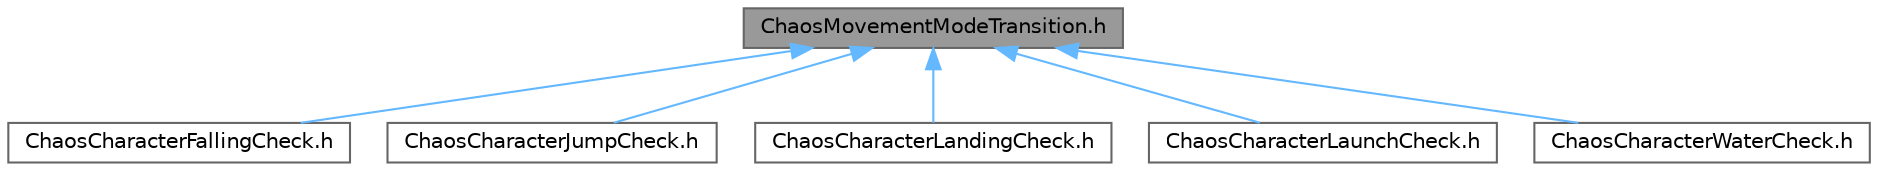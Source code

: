 digraph "ChaosMovementModeTransition.h"
{
 // INTERACTIVE_SVG=YES
 // LATEX_PDF_SIZE
  bgcolor="transparent";
  edge [fontname=Helvetica,fontsize=10,labelfontname=Helvetica,labelfontsize=10];
  node [fontname=Helvetica,fontsize=10,shape=box,height=0.2,width=0.4];
  Node1 [id="Node000001",label="ChaosMovementModeTransition.h",height=0.2,width=0.4,color="gray40", fillcolor="grey60", style="filled", fontcolor="black",tooltip=" "];
  Node1 -> Node2 [id="edge1_Node000001_Node000002",dir="back",color="steelblue1",style="solid",tooltip=" "];
  Node2 [id="Node000002",label="ChaosCharacterFallingCheck.h",height=0.2,width=0.4,color="grey40", fillcolor="white", style="filled",URL="$d4/df1/ChaosCharacterFallingCheck_8h.html",tooltip=" "];
  Node1 -> Node3 [id="edge2_Node000001_Node000003",dir="back",color="steelblue1",style="solid",tooltip=" "];
  Node3 [id="Node000003",label="ChaosCharacterJumpCheck.h",height=0.2,width=0.4,color="grey40", fillcolor="white", style="filled",URL="$d2/d20/ChaosCharacterJumpCheck_8h.html",tooltip=" "];
  Node1 -> Node4 [id="edge3_Node000001_Node000004",dir="back",color="steelblue1",style="solid",tooltip=" "];
  Node4 [id="Node000004",label="ChaosCharacterLandingCheck.h",height=0.2,width=0.4,color="grey40", fillcolor="white", style="filled",URL="$d4/d50/ChaosCharacterLandingCheck_8h.html",tooltip=" "];
  Node1 -> Node5 [id="edge4_Node000001_Node000005",dir="back",color="steelblue1",style="solid",tooltip=" "];
  Node5 [id="Node000005",label="ChaosCharacterLaunchCheck.h",height=0.2,width=0.4,color="grey40", fillcolor="white", style="filled",URL="$de/da5/ChaosCharacterLaunchCheck_8h.html",tooltip=" "];
  Node1 -> Node6 [id="edge5_Node000001_Node000006",dir="back",color="steelblue1",style="solid",tooltip=" "];
  Node6 [id="Node000006",label="ChaosCharacterWaterCheck.h",height=0.2,width=0.4,color="grey40", fillcolor="white", style="filled",URL="$db/d5f/ChaosCharacterWaterCheck_8h.html",tooltip=" "];
}
